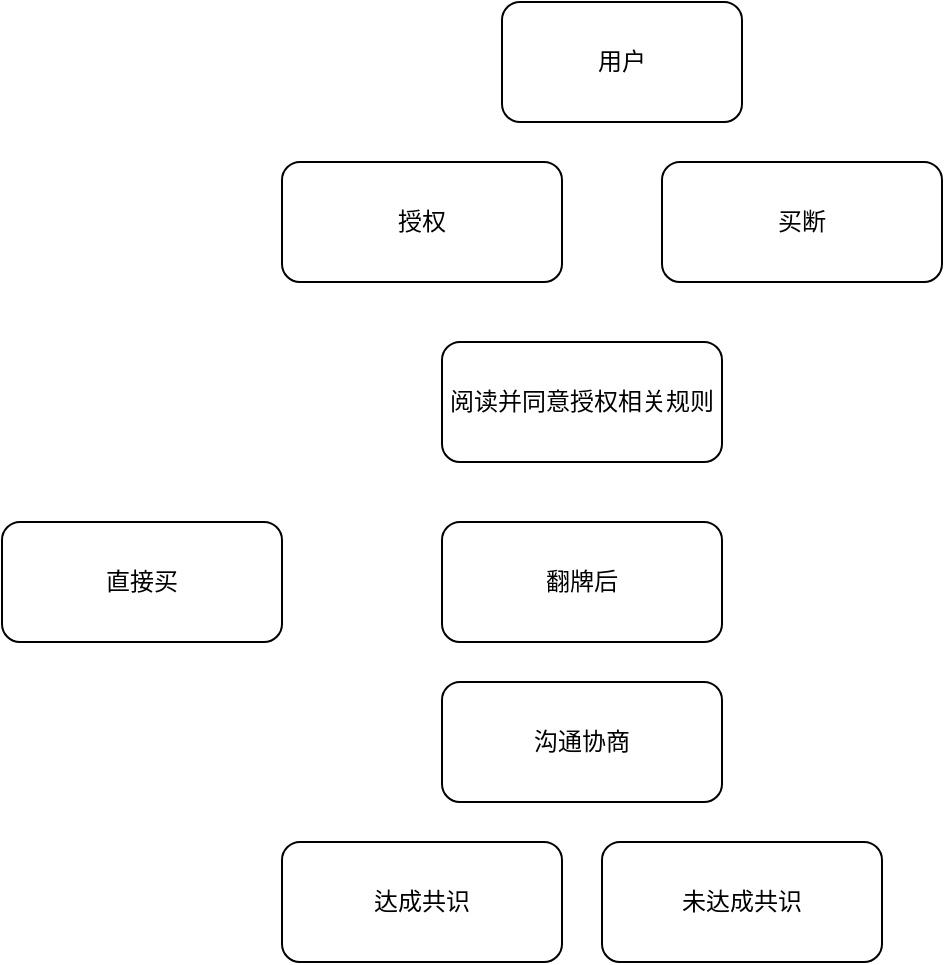 <mxfile version="14.7.0" type="github">
  <diagram id="07fea595-8f29-1299-0266-81d95cde20df" name="Page-1">
    <mxGraphModel dx="1037" dy="-231" grid="1" gridSize="10" guides="1" tooltips="1" connect="1" arrows="1" fold="1" page="1" pageScale="1" pageWidth="1169" pageHeight="827" background="none" math="0" shadow="0">
      <root>
        <mxCell id="0" />
        <mxCell id="1" parent="0" />
        <mxCell id="4corc0vZjYBthV7mPXY6-676" value="授权" style="rounded=1;whiteSpace=wrap;html=1;" vertex="1" parent="1">
          <mxGeometry x="220" y="970" width="140" height="60" as="geometry" />
        </mxCell>
        <mxCell id="4corc0vZjYBthV7mPXY6-677" value="买断" style="rounded=1;whiteSpace=wrap;html=1;" vertex="1" parent="1">
          <mxGeometry x="410" y="970" width="140" height="60" as="geometry" />
        </mxCell>
        <mxCell id="4corc0vZjYBthV7mPXY6-678" value="阅读并同意授权相关规则" style="rounded=1;whiteSpace=wrap;html=1;" vertex="1" parent="1">
          <mxGeometry x="300" y="1060" width="140" height="60" as="geometry" />
        </mxCell>
        <mxCell id="4corc0vZjYBthV7mPXY6-680" value="用户" style="rounded=1;whiteSpace=wrap;html=1;" vertex="1" parent="1">
          <mxGeometry x="330" y="890" width="120" height="60" as="geometry" />
        </mxCell>
        <mxCell id="4corc0vZjYBthV7mPXY6-682" value="直接买" style="rounded=1;whiteSpace=wrap;html=1;" vertex="1" parent="1">
          <mxGeometry x="80" y="1150" width="140" height="60" as="geometry" />
        </mxCell>
        <mxCell id="4corc0vZjYBthV7mPXY6-683" value="翻牌后" style="rounded=1;whiteSpace=wrap;html=1;" vertex="1" parent="1">
          <mxGeometry x="300" y="1150" width="140" height="60" as="geometry" />
        </mxCell>
        <mxCell id="4corc0vZjYBthV7mPXY6-684" value="沟通协商" style="rounded=1;whiteSpace=wrap;html=1;" vertex="1" parent="1">
          <mxGeometry x="300" y="1230" width="140" height="60" as="geometry" />
        </mxCell>
        <mxCell id="4corc0vZjYBthV7mPXY6-685" value="达成共识" style="rounded=1;whiteSpace=wrap;html=1;" vertex="1" parent="1">
          <mxGeometry x="220" y="1310" width="140" height="60" as="geometry" />
        </mxCell>
        <mxCell id="4corc0vZjYBthV7mPXY6-687" value="未达成共识" style="rounded=1;whiteSpace=wrap;html=1;" vertex="1" parent="1">
          <mxGeometry x="380" y="1310" width="140" height="60" as="geometry" />
        </mxCell>
      </root>
    </mxGraphModel>
  </diagram>
</mxfile>
